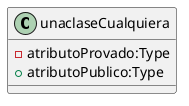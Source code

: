 @startuml
'https://plantuml.com/sequence-diagram

class unaclaseCualquiera{
- atributoProvado:Type
+ atributoPublico:Type
}

@enduml